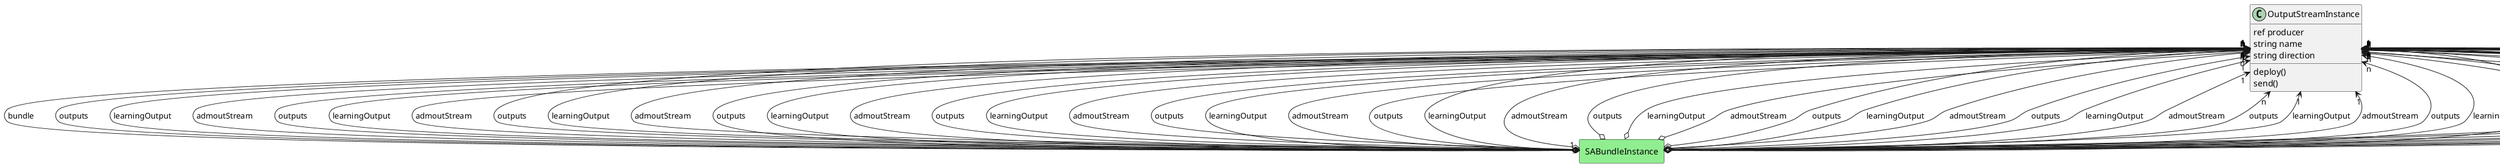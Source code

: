 @startuml

class "OutputStreamInstance" as Model {
 ref producer
 string name
 string direction

 deploy()
 send()
 
}

rectangle "DataStream" as DataStream #lightblue {
}

Model o--> "1" DataStream : parent


rectangle "SABundleInstance" as SABundleInstance #lightblue {
}

Model o--> "1" SABundleInstance : bundle


rectangle "DataChannelInstance" as DataChannelInstance #lightblue {
}

Model *--> "n" DataChannelInstance : channels


rectangle "DataChannelInstance" as DataChannelInstance #lightblue {
}

Model o--> "n" DataChannelInstance : policies


rectangle "DataTransformInstance" as DataTransformInstance #lightblue {
}

Model o--> "n" DataTransformInstance : transforms




    rectangle "DataTransformInstance" as DataTransformInstance #lightgreen {
    }
    
        DataTransformInstance   o--> "n" Model : "outputs"
    
    rectangle "SABundleInstance" as SABundleInstance #lightgreen {
    }
    
        SABundleInstance   o--> "n" Model : "outputs"
    
    rectangle "SABundleInstance" as SABundleInstance #lightgreen {
    }
    
        SABundleInstance   o--> "1" Model : "learningOutput"
    
    rectangle "SABundleInstance" as SABundleInstance #lightgreen {
    }
    
        SABundleInstance   o--> "1" Model : "admoutStream"
    
    rectangle "DataTransformInstance" as DataTransformInstance #lightgreen {
    }
    
        DataTransformInstance   o--> "n" Model : "outputs"
    
    rectangle "SABundleInstance" as SABundleInstance #lightgreen {
    }
    
        SABundleInstance   o--> "n" Model : "outputs"
    
    rectangle "SABundleInstance" as SABundleInstance #lightgreen {
    }
    
        SABundleInstance   o--> "1" Model : "learningOutput"
    
    rectangle "SABundleInstance" as SABundleInstance #lightgreen {
    }
    
        SABundleInstance   o--> "1" Model : "admoutStream"
    
    rectangle "DataTransformInstance" as DataTransformInstance #lightgreen {
    }
    
        DataTransformInstance   o--> "n" Model : "outputs"
    
    rectangle "SABundleInstance" as SABundleInstance #lightgreen {
    }
    
        SABundleInstance   o--> "n" Model : "outputs"
    
    rectangle "SABundleInstance" as SABundleInstance #lightgreen {
    }
    
        SABundleInstance   o--> "1" Model : "learningOutput"
    
    rectangle "SABundleInstance" as SABundleInstance #lightgreen {
    }
    
        SABundleInstance   o--> "1" Model : "admoutStream"
    
    rectangle "DataTransformInstance" as DataTransformInstance #lightgreen {
    }
    
        DataTransformInstance   o--> "n" Model : "outputs"
    
    rectangle "SABundleInstance" as SABundleInstance #lightgreen {
    }
    
        SABundleInstance   o--> "n" Model : "outputs"
    
    rectangle "SABundleInstance" as SABundleInstance #lightgreen {
    }
    
        SABundleInstance   o--> "1" Model : "learningOutput"
    
    rectangle "SABundleInstance" as SABundleInstance #lightgreen {
    }
    
        SABundleInstance   o--> "1" Model : "admoutStream"
    
    rectangle "DataTransformInstance" as DataTransformInstance #lightgreen {
    }
    
        DataTransformInstance   o--> "n" Model : "outputs"
    
    rectangle "SABundleInstance" as SABundleInstance #lightgreen {
    }
    
        SABundleInstance   o--> "n" Model : "outputs"
    
    rectangle "SABundleInstance" as SABundleInstance #lightgreen {
    }
    
        SABundleInstance   o--> "1" Model : "learningOutput"
    
    rectangle "SABundleInstance" as SABundleInstance #lightgreen {
    }
    
        SABundleInstance   o--> "1" Model : "admoutStream"
    
    rectangle "DataTransformInstance" as DataTransformInstance #lightgreen {
    }
    
        DataTransformInstance   o--> "n" Model : "outputs"
    
    rectangle "SABundleInstance" as SABundleInstance #lightgreen {
    }
    
        SABundleInstance   o--> "n" Model : "outputs"
    
    rectangle "SABundleInstance" as SABundleInstance #lightgreen {
    }
    
        SABundleInstance   o--> "1" Model : "learningOutput"
    
    rectangle "SABundleInstance" as SABundleInstance #lightgreen {
    }
    
        SABundleInstance   o--> "1" Model : "admoutStream"
    
    rectangle "DataTransformInstance" as DataTransformInstance #lightgreen {
    }
    
        DataTransformInstance   o--> "n" Model : "outputs"
    
    rectangle "SABundleInstance" as SABundleInstance #lightgreen {
    }
    
        SABundleInstance   o--> "n" Model : "outputs"
    
    rectangle "SABundleInstance" as SABundleInstance #lightgreen {
    }
    
        SABundleInstance   o--> "1" Model : "learningOutput"
    
    rectangle "SABundleInstance" as SABundleInstance #lightgreen {
    }
    
        SABundleInstance   o--> "1" Model : "admoutStream"
    
    rectangle "DataTransformInstance" as DataTransformInstance #lightgreen {
    }
    
        DataTransformInstance   o--> "n" Model : "outputs"
    
    rectangle "SABundleInstance" as SABundleInstance #lightgreen {
    }
    
        SABundleInstance   o--> "n" Model : "outputs"
    
    rectangle "SABundleInstance" as SABundleInstance #lightgreen {
    }
    
        SABundleInstance   o--> "1" Model : "learningOutput"
    
    rectangle "SABundleInstance" as SABundleInstance #lightgreen {
    }
    
        SABundleInstance   o--> "1" Model : "admoutStream"
    
    rectangle "DataTransformInstance" as DataTransformInstance #lightgreen {
    }
    
        DataTransformInstance   o--> "n" Model : "outputs"
    
    rectangle "SABundleInstance" as SABundleInstance #lightgreen {
    }
    
        SABundleInstance   o--> "n" Model : "outputs"
    
    rectangle "SABundleInstance" as SABundleInstance #lightgreen {
    }
    
        SABundleInstance   o--> "1" Model : "learningOutput"
    
    rectangle "SABundleInstance" as SABundleInstance #lightgreen {
    }
    
        SABundleInstance   o--> "1" Model : "admoutStream"
    
    rectangle "DataTransformInstance" as DataTransformInstance #lightgreen {
    }
    
        DataTransformInstance   o--> "n" Model : "outputs"
    
    rectangle "SABundleInstance" as SABundleInstance #lightgreen {
    }
    
        SABundleInstance   o--> "n" Model : "outputs"
    
    rectangle "SABundleInstance" as SABundleInstance #lightgreen {
    }
    
        SABundleInstance   o--> "1" Model : "learningOutput"
    
    rectangle "SABundleInstance" as SABundleInstance #lightgreen {
    }
    
        SABundleInstance   o--> "1" Model : "admoutStream"
    
    rectangle "DataTransformInstance" as DataTransformInstance #lightgreen {
    }
    
        DataTransformInstance   o--> "n" Model : "outputs"
    
    rectangle "SABundleInstance" as SABundleInstance #lightgreen {
    }
    
        SABundleInstance   o--> "n" Model : "outputs"
    
    rectangle "SABundleInstance" as SABundleInstance #lightgreen {
    }
    
        SABundleInstance   o--> "1" Model : "learningOutput"
    
    rectangle "SABundleInstance" as SABundleInstance #lightgreen {
    }
    
        SABundleInstance   o--> "1" Model : "admoutStream"
    
    rectangle "DataTransformInstance" as DataTransformInstance #lightgreen {
    }
    
        DataTransformInstance   o--> "n" Model : "outputs"
    
    rectangle "SABundleInstance" as SABundleInstance #lightgreen {
    }
    
        SABundleInstance   o--> "n" Model : "outputs"
    
    rectangle "SABundleInstance" as SABundleInstance #lightgreen {
    }
    
        SABundleInstance   o--> "1" Model : "learningOutput"
    
    rectangle "SABundleInstance" as SABundleInstance #lightgreen {
    }
    
        SABundleInstance   o--> "1" Model : "admoutStream"
    
    rectangle "DataTransformInstance" as DataTransformInstance #lightgreen {
    }
    
        DataTransformInstance   o--> "n" Model : "outputs"
    
    rectangle "SABundleInstance" as SABundleInstance #lightgreen {
    }
    
        SABundleInstance   o--> "n" Model : "outputs"
    
    rectangle "SABundleInstance" as SABundleInstance #lightgreen {
    }
    
        SABundleInstance   o--> "1" Model : "learningOutput"
    
    rectangle "SABundleInstance" as SABundleInstance #lightgreen {
    }
    
        SABundleInstance   o--> "1" Model : "admoutStream"
    
    rectangle "DataTransformInstance" as DataTransformInstance #lightgreen {
    }
    
        DataTransformInstance   o--> "n" Model : "outputs"
    
    rectangle "SABundleInstance" as SABundleInstance #lightgreen {
    }
    
        SABundleInstance   o--> "n" Model : "outputs"
    
    rectangle "SABundleInstance" as SABundleInstance #lightgreen {
    }
    
        SABundleInstance   o--> "1" Model : "learningOutput"
    
    rectangle "SABundleInstance" as SABundleInstance #lightgreen {
    }
    
        SABundleInstance   o--> "1" Model : "admoutStream"
    
    rectangle "DataTransformInstance" as DataTransformInstance #lightgreen {
    }
    
        DataTransformInstance   o--> "n" Model : "outputs"
    
    rectangle "SABundleInstance" as SABundleInstance #lightgreen {
    }
    
        SABundleInstance   o--> "n" Model : "outputs"
    
    rectangle "SABundleInstance" as SABundleInstance #lightgreen {
    }
    
        SABundleInstance   o--> "1" Model : "learningOutput"
    
    rectangle "SABundleInstance" as SABundleInstance #lightgreen {
    }
    
        SABundleInstance   o--> "1" Model : "admoutStream"
    

@enduml

